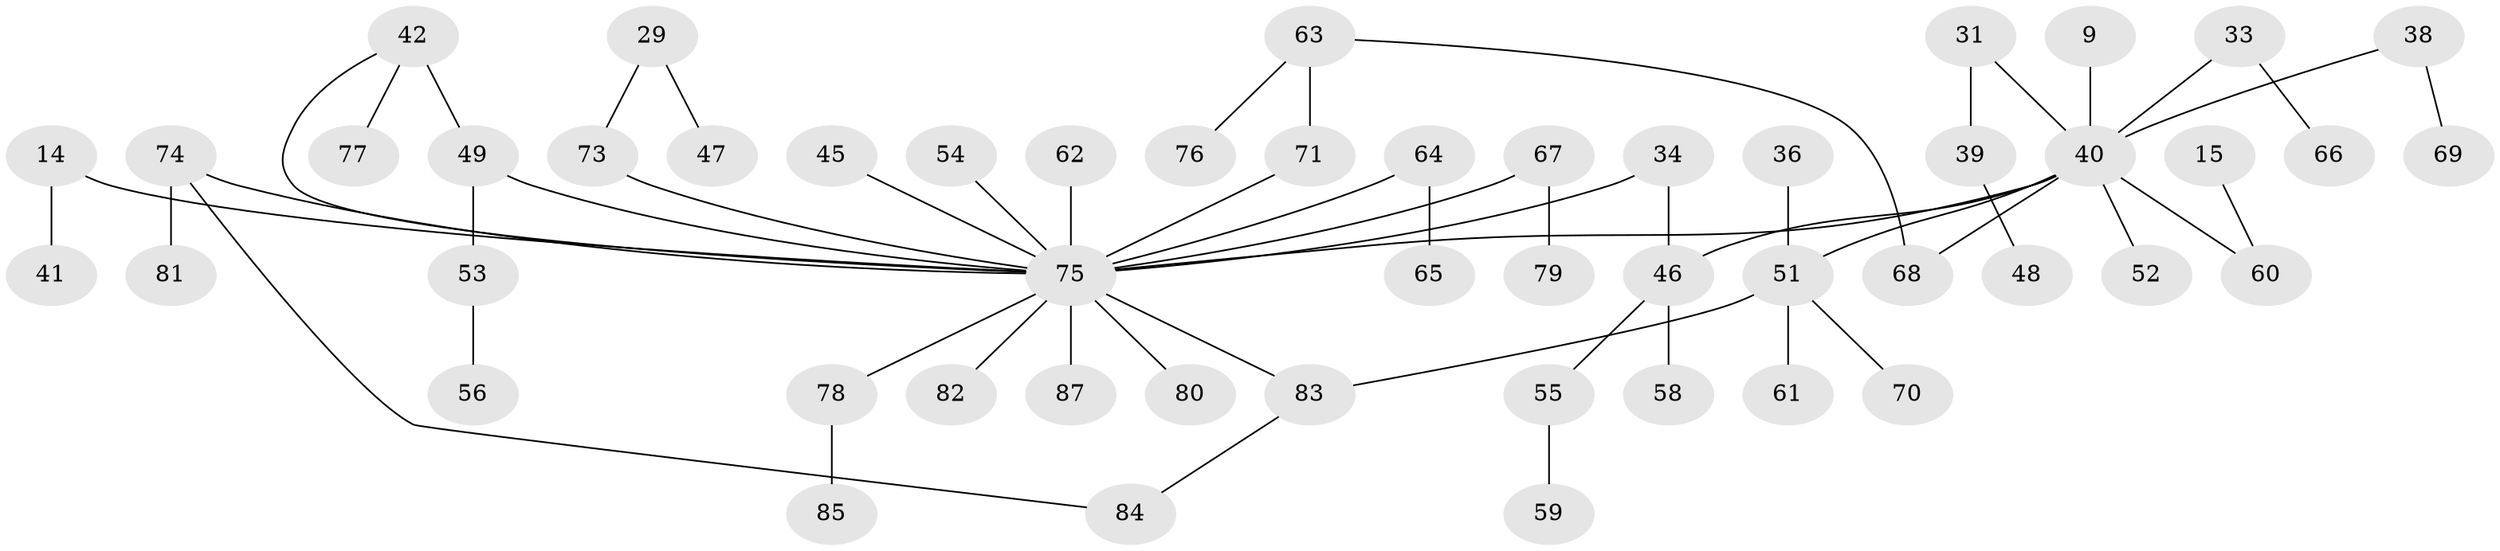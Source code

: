 // original degree distribution, {6: 0.022988505747126436, 5: 0.034482758620689655, 4: 0.06896551724137931, 1: 0.3793103448275862, 3: 0.20689655172413793, 8: 0.011494252873563218, 2: 0.27586206896551724}
// Generated by graph-tools (version 1.1) at 2025/44/03/04/25 21:44:48]
// undirected, 52 vertices, 56 edges
graph export_dot {
graph [start="1"]
  node [color=gray90,style=filled];
  9;
  14;
  15;
  29;
  31;
  33;
  34 [super="+23+26"];
  36;
  38;
  39;
  40 [super="+6+7"];
  41;
  42 [super="+37"];
  45;
  46;
  47;
  48;
  49 [super="+25"];
  51 [super="+24"];
  52;
  53;
  54;
  55;
  56;
  58;
  59;
  60 [super="+10"];
  61;
  62;
  63;
  64;
  65;
  66;
  67;
  68;
  69;
  70;
  71 [super="+11"];
  73 [super="+22"];
  74 [super="+19+44"];
  75 [super="+57+72+43"];
  76;
  77;
  78;
  79;
  80;
  81;
  82;
  83;
  84;
  85;
  87 [super="+86"];
  9 -- 40;
  14 -- 41;
  14 -- 75;
  15 -- 60;
  29 -- 47;
  29 -- 73;
  31 -- 39;
  31 -- 40;
  33 -- 66;
  33 -- 40;
  34 -- 46;
  34 -- 75;
  36 -- 51;
  38 -- 69;
  38 -- 40;
  39 -- 48;
  40 -- 68;
  40 -- 46;
  40 -- 60;
  40 -- 52;
  40 -- 51;
  40 -- 75 [weight=3];
  42 -- 49 [weight=2];
  42 -- 77;
  42 -- 75;
  45 -- 75;
  46 -- 55;
  46 -- 58;
  49 -- 53;
  49 -- 75;
  51 -- 61;
  51 -- 83;
  51 -- 70;
  53 -- 56;
  54 -- 75;
  55 -- 59;
  62 -- 75 [weight=2];
  63 -- 68;
  63 -- 76;
  63 -- 71;
  64 -- 65;
  64 -- 75;
  67 -- 79;
  67 -- 75;
  71 -- 75;
  73 -- 75;
  74 -- 81;
  74 -- 84;
  74 -- 75 [weight=2];
  75 -- 80;
  75 -- 87 [weight=2];
  75 -- 82;
  75 -- 83;
  75 -- 78;
  78 -- 85;
  83 -- 84;
}
